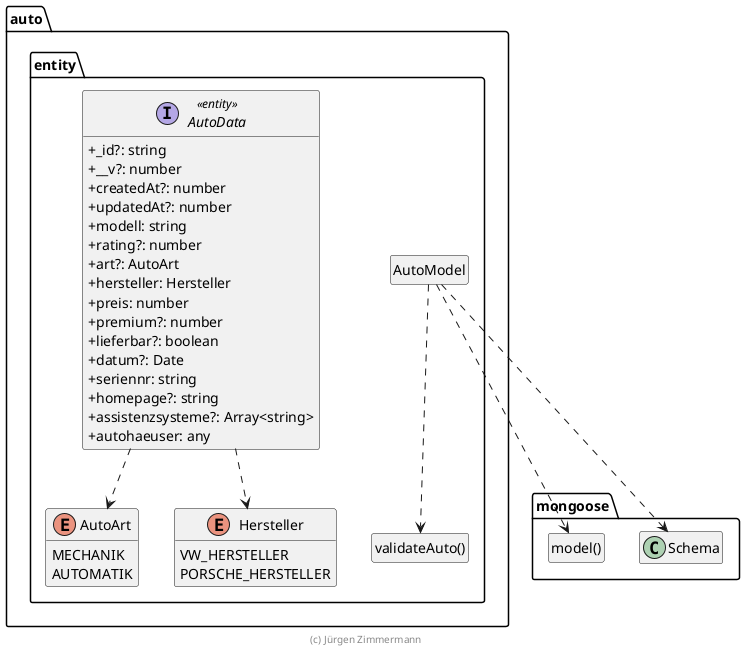 ' Copyright (C) 2019 - present Juergen Zimmermann, Hochschule Karlsruhe
'
' This program is free software: you can redistribute it and/or modify
' it under the terms of the GNU General Public License as published by
' the Free Software Foundation, either version 3 of the License, or
' (at your option) any later version.
'
' This program is distributed in the hope that it will be useful,
' but WITHOUT ANY WARRANTY; without even the implied warranty of
' MERCHANTABILITY or FITNESS FOR A PARTICULAR PURPOSE.  See the
' GNU General Public License for more details.
'
' You should have received a copy of the GNU General Public License
' along with this program.  If not, see <http://www.gnu.org/licenses/>.
@startuml Anwendungskern

!pragma useNewPackage
skinparam classAttributeIconSize 0
skinparam componentStyle uml2

package mongoose {
  class Schema

  class "model()" as model
  hide model circle
}

package auto.entity {
  class "validateAuto()" as validateAuto
  hide validateAuto circle

  class AutoModel
  hide AutoModel circle

  AutoModel ..> Schema
  AutoModel ..> model
  AutoModel ..> validateAuto

  AutoData ..> AutoArt
  AutoData ..> Hersteller

  enum AutoArt {
    MECHANIK
    AUTOMATIK
  }

  enum Hersteller {
    VW_HERSTELLER
    PORSCHE_HERSTELLER
  }

  interface AutoData <<entity>> {
    + _id?: string
    + __v?: number
    + createdAt?: number
    + updatedAt?: number
    + modell: string
    + rating?: number
    + art?: AutoArt
    + hersteller: Hersteller
    + preis: number
    + premium?: number
    + lieferbar?: boolean
    + datum?: Date
    + seriennr: string
    + homepage?: string
    + assistenzsysteme?: Array<string>
    + autohaeuser: any
  }
}

hide empty members

footer (c) Jürgen Zimmermann

@enduml

